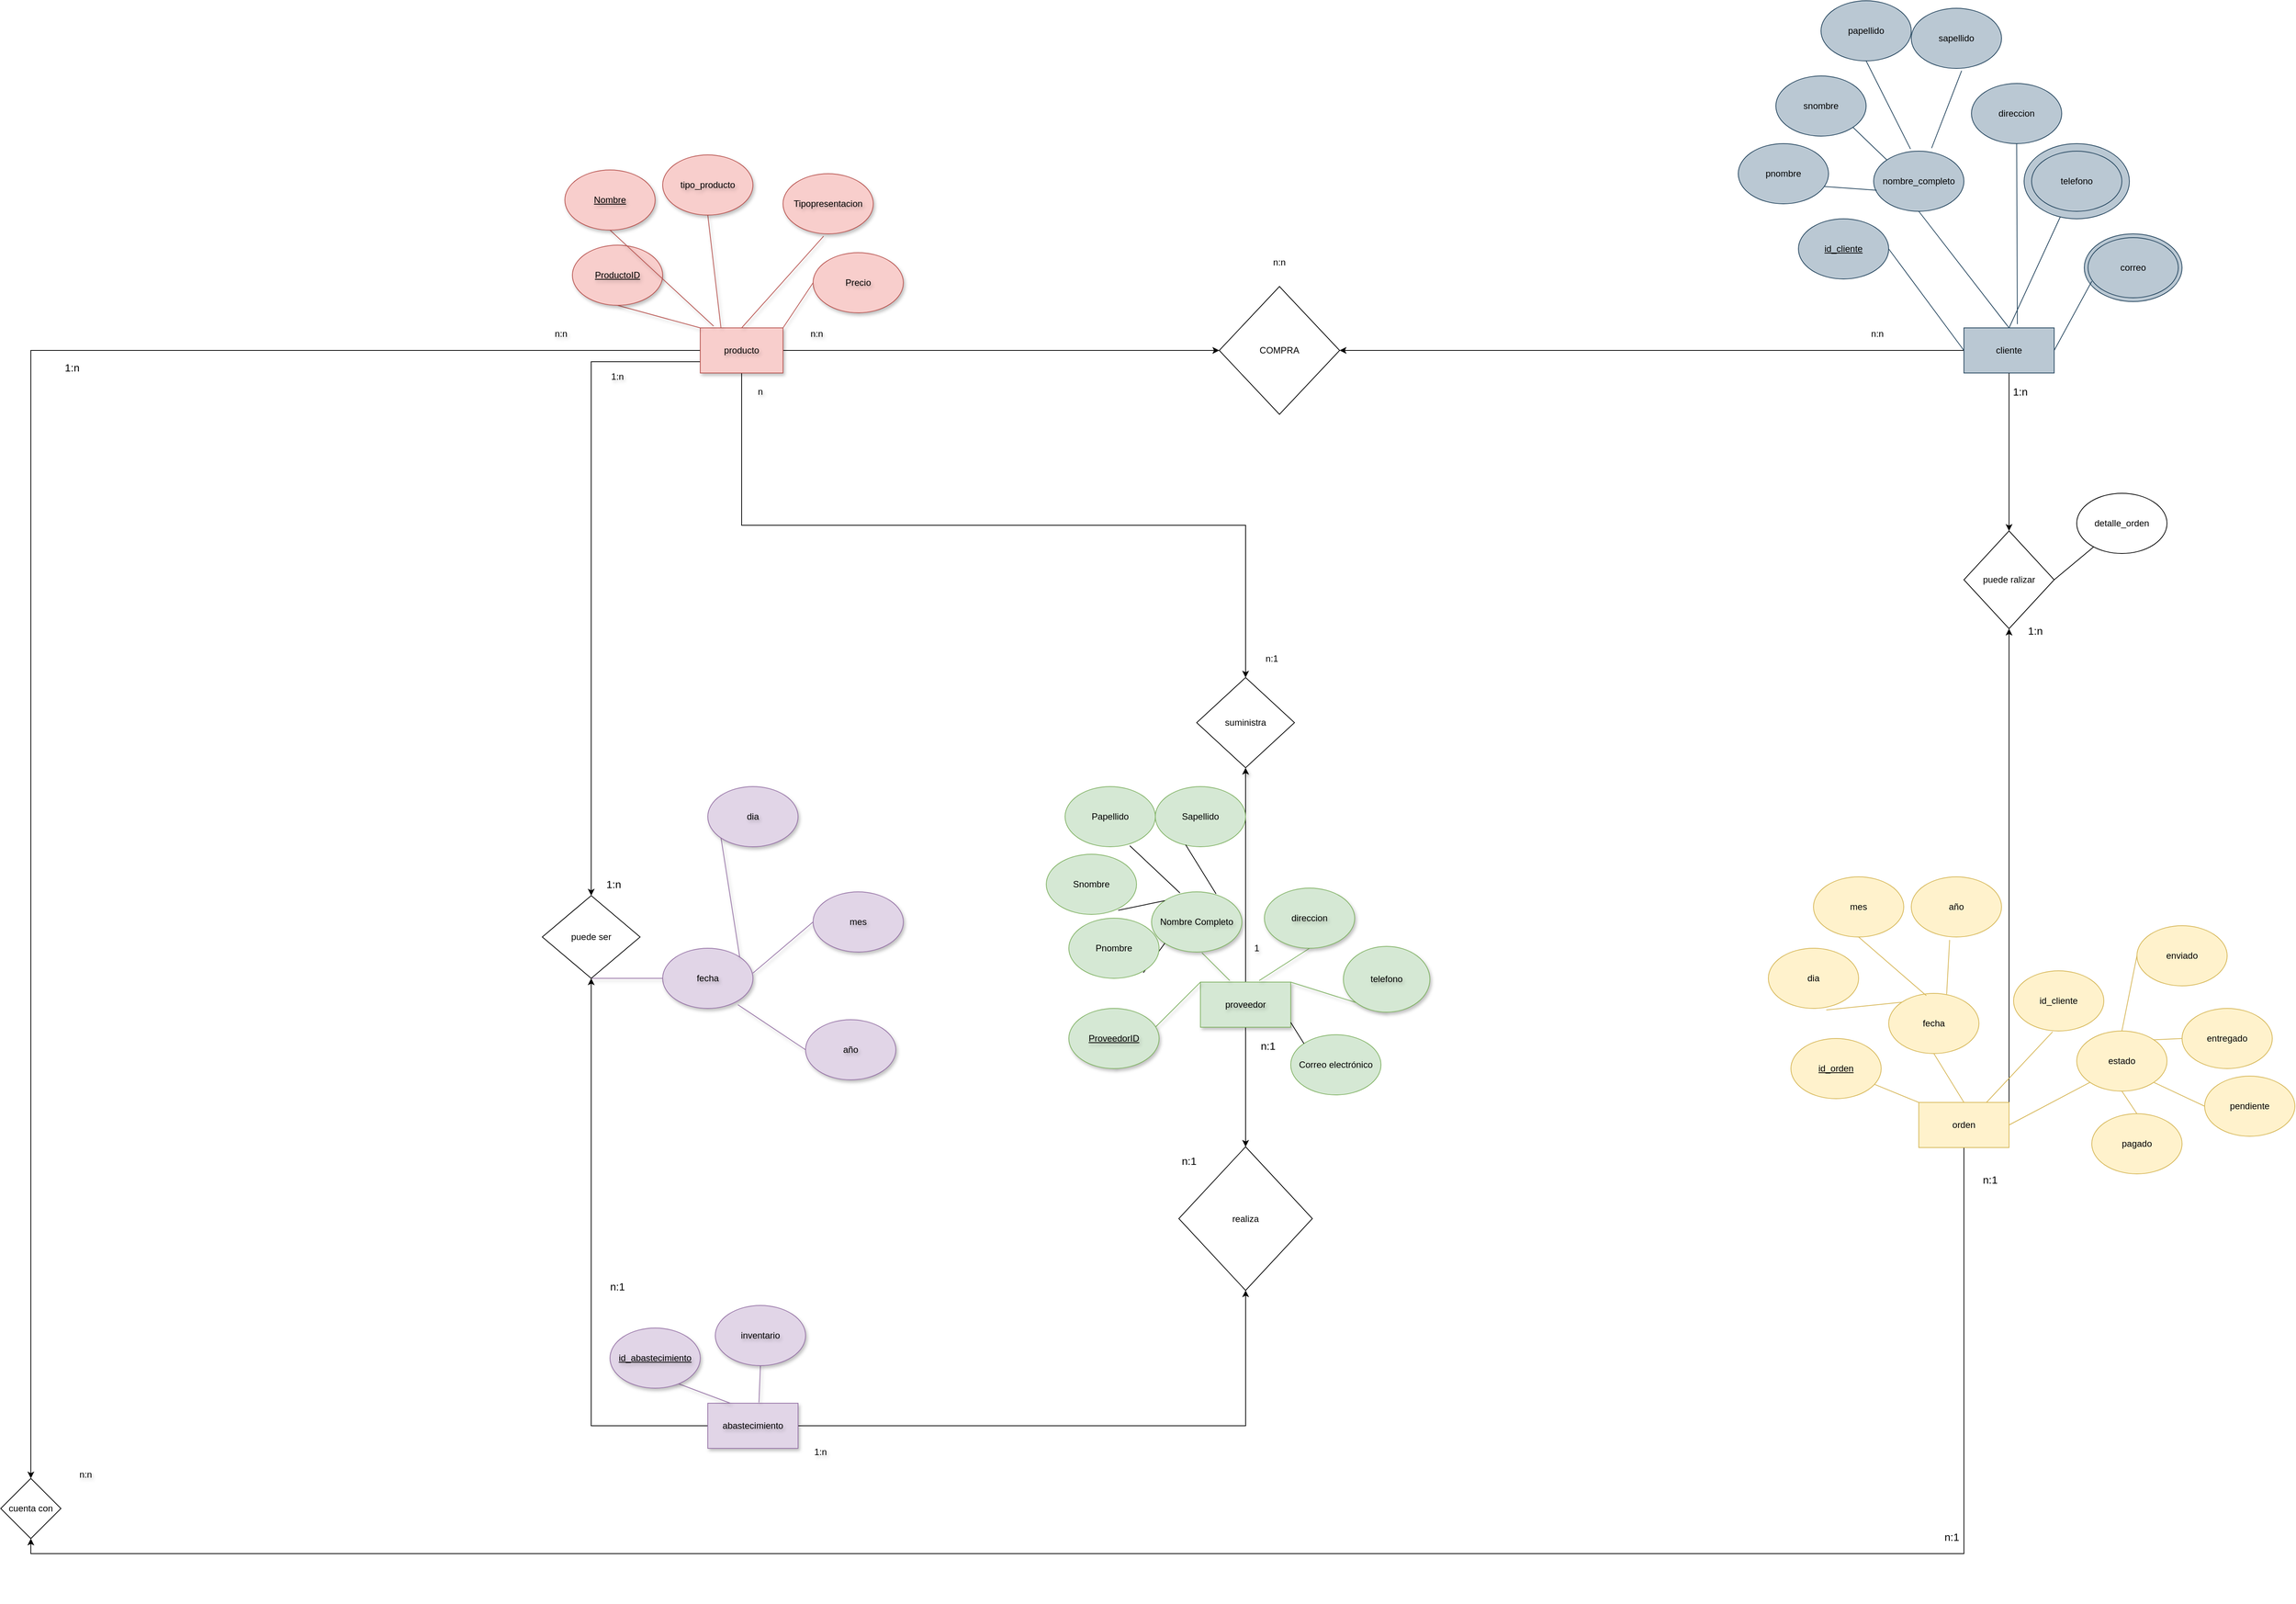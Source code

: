 <mxfile version="24.0.7" type="github">
  <diagram name="Página-1" id="KQwpbQ9i_a1BtApClrWy">
    <mxGraphModel dx="3437" dy="1726" grid="1" gridSize="10" guides="1" tooltips="1" connect="1" arrows="1" fold="1" page="1" pageScale="1" pageWidth="827" pageHeight="1169" math="0" shadow="0">
      <root>
        <mxCell id="0" />
        <mxCell id="1" parent="0" />
        <mxCell id="RHrHVaiQjJZBg-y2Oaoj-41" value="" style="ellipse;whiteSpace=wrap;html=1;fillColor=#bac8d3;strokeColor=#23445d;" parent="1" vertex="1">
          <mxGeometry x="590" y="-205" width="130" height="90" as="geometry" />
        </mxCell>
        <mxCell id="RHrHVaiQjJZBg-y2Oaoj-15" value="" style="ellipse;whiteSpace=wrap;html=1;fillColor=#bac8d3;strokeColor=#23445d;" parent="1" vertex="1">
          <mxGeometry x="510" y="-325" width="140" height="100" as="geometry" />
        </mxCell>
        <mxCell id="RHrHVaiQjJZBg-y2Oaoj-98" style="edgeStyle=orthogonalEdgeStyle;rounded=0;orthogonalLoop=1;jettySize=auto;html=1;" parent="1" source="RHrHVaiQjJZBg-y2Oaoj-1" target="RHrHVaiQjJZBg-y2Oaoj-99" edge="1">
          <mxGeometry relative="1" as="geometry">
            <mxPoint x="530" y="300" as="targetPoint" />
          </mxGeometry>
        </mxCell>
        <mxCell id="RHrHVaiQjJZBg-y2Oaoj-122" style="edgeStyle=orthogonalEdgeStyle;rounded=0;orthogonalLoop=1;jettySize=auto;html=1;exitX=0;exitY=0.5;exitDx=0;exitDy=0;entryX=1;entryY=0.5;entryDx=0;entryDy=0;" parent="1" source="RHrHVaiQjJZBg-y2Oaoj-1" target="RHrHVaiQjJZBg-y2Oaoj-97" edge="1">
          <mxGeometry relative="1" as="geometry" />
        </mxCell>
        <mxCell id="RHrHVaiQjJZBg-y2Oaoj-1" value="cliente" style="rounded=0;whiteSpace=wrap;html=1;fillColor=#bac8d3;strokeColor=#23445d;" parent="1" vertex="1">
          <mxGeometry x="430" y="-80" width="120" height="60" as="geometry" />
        </mxCell>
        <mxCell id="RHrHVaiQjJZBg-y2Oaoj-90" style="edgeStyle=orthogonalEdgeStyle;rounded=0;orthogonalLoop=1;jettySize=auto;html=1;entryX=0.5;entryY=0;entryDx=0;entryDy=0;exitX=0.5;exitY=1;exitDx=0;exitDy=0;" parent="1" source="RHrHVaiQjJZBg-y2Oaoj-2" target="RHrHVaiQjJZBg-y2Oaoj-92" edge="1">
          <mxGeometry relative="1" as="geometry">
            <mxPoint x="-890" y="530" as="targetPoint" />
            <mxPoint x="-1140" y="160" as="sourcePoint" />
          </mxGeometry>
        </mxCell>
        <mxCell id="RHrHVaiQjJZBg-y2Oaoj-108" style="edgeStyle=orthogonalEdgeStyle;rounded=0;orthogonalLoop=1;jettySize=auto;html=1;exitX=0;exitY=0.75;exitDx=0;exitDy=0;" parent="1" source="RHrHVaiQjJZBg-y2Oaoj-2" target="RHrHVaiQjJZBg-y2Oaoj-109" edge="1">
          <mxGeometry relative="1" as="geometry">
            <mxPoint x="-1412" y="420" as="targetPoint" />
          </mxGeometry>
        </mxCell>
        <mxCell id="RHrHVaiQjJZBg-y2Oaoj-111" style="edgeStyle=orthogonalEdgeStyle;rounded=0;orthogonalLoop=1;jettySize=auto;html=1;entryX=0;entryY=0.5;entryDx=0;entryDy=0;" parent="1" source="RHrHVaiQjJZBg-y2Oaoj-2" target="RHrHVaiQjJZBg-y2Oaoj-97" edge="1">
          <mxGeometry relative="1" as="geometry" />
        </mxCell>
        <mxCell id="h3VSHQey5GweMX60ceLr-4" style="edgeStyle=orthogonalEdgeStyle;rounded=0;orthogonalLoop=1;jettySize=auto;html=1;entryX=0.5;entryY=0;entryDx=0;entryDy=0;" parent="1" source="RHrHVaiQjJZBg-y2Oaoj-2" target="h3VSHQey5GweMX60ceLr-3" edge="1">
          <mxGeometry relative="1" as="geometry" />
        </mxCell>
        <mxCell id="RHrHVaiQjJZBg-y2Oaoj-2" value="producto" style="rounded=0;whiteSpace=wrap;html=1;fillColor=#f8cecc;strokeColor=#b85450;shadow=1;textShadow=1;" parent="1" vertex="1">
          <mxGeometry x="-1250" y="-80" width="110" height="60" as="geometry" />
        </mxCell>
        <mxCell id="RHrHVaiQjJZBg-y2Oaoj-91" style="edgeStyle=orthogonalEdgeStyle;rounded=0;orthogonalLoop=1;jettySize=auto;html=1;exitX=0.5;exitY=0;exitDx=0;exitDy=0;entryX=0.5;entryY=1;entryDx=0;entryDy=0;shadow=1;textShadow=1;" parent="1" source="RHrHVaiQjJZBg-y2Oaoj-3" target="RHrHVaiQjJZBg-y2Oaoj-92" edge="1">
          <mxGeometry relative="1" as="geometry">
            <mxPoint x="-525" y="540" as="targetPoint" />
          </mxGeometry>
        </mxCell>
        <mxCell id="RHrHVaiQjJZBg-y2Oaoj-127" style="edgeStyle=orthogonalEdgeStyle;rounded=0;orthogonalLoop=1;jettySize=auto;html=1;entryX=0.5;entryY=0;entryDx=0;entryDy=0;" parent="1" source="RHrHVaiQjJZBg-y2Oaoj-3" target="RHrHVaiQjJZBg-y2Oaoj-126" edge="1">
          <mxGeometry relative="1" as="geometry" />
        </mxCell>
        <mxCell id="RHrHVaiQjJZBg-y2Oaoj-3" value="proveedor" style="rounded=0;whiteSpace=wrap;html=1;fillColor=#d5e8d4;strokeColor=#82b366;shadow=1;textShadow=1;" parent="1" vertex="1">
          <mxGeometry x="-585" y="790" width="120" height="60" as="geometry" />
        </mxCell>
        <mxCell id="RHrHVaiQjJZBg-y2Oaoj-100" style="edgeStyle=orthogonalEdgeStyle;rounded=0;orthogonalLoop=1;jettySize=auto;html=1;exitX=1;exitY=0;exitDx=0;exitDy=0;entryX=0.5;entryY=1;entryDx=0;entryDy=0;" parent="1" source="RHrHVaiQjJZBg-y2Oaoj-5" target="RHrHVaiQjJZBg-y2Oaoj-99" edge="1">
          <mxGeometry relative="1" as="geometry">
            <mxPoint x="544" y="455" as="targetPoint" />
          </mxGeometry>
        </mxCell>
        <mxCell id="h3VSHQey5GweMX60ceLr-2" style="edgeStyle=orthogonalEdgeStyle;rounded=0;orthogonalLoop=1;jettySize=auto;html=1;exitX=0.5;exitY=1;exitDx=0;exitDy=0;entryX=0.5;entryY=1;entryDx=0;entryDy=0;" parent="1" source="RHrHVaiQjJZBg-y2Oaoj-5" target="h3VSHQey5GweMX60ceLr-3" edge="1">
          <mxGeometry relative="1" as="geometry">
            <mxPoint x="-1900" y="2215" as="targetPoint" />
            <mxPoint x="660" y="1210" as="sourcePoint" />
          </mxGeometry>
        </mxCell>
        <mxCell id="RHrHVaiQjJZBg-y2Oaoj-5" value="orden" style="rounded=0;whiteSpace=wrap;html=1;fillColor=#fff2cc;strokeColor=#d6b656;" parent="1" vertex="1">
          <mxGeometry x="370" y="950" width="120" height="60" as="geometry" />
        </mxCell>
        <mxCell id="RHrHVaiQjJZBg-y2Oaoj-8" value="" style="endArrow=none;html=1;rounded=0;exitX=0;exitY=0.5;exitDx=0;exitDy=0;entryX=1;entryY=0.5;entryDx=0;entryDy=0;fillColor=#bac8d3;strokeColor=#23445d;" parent="1" source="RHrHVaiQjJZBg-y2Oaoj-1" target="RHrHVaiQjJZBg-y2Oaoj-11" edge="1">
          <mxGeometry width="50" height="50" relative="1" as="geometry">
            <mxPoint x="460" y="-155" as="sourcePoint" />
            <mxPoint x="450" y="-265" as="targetPoint" />
          </mxGeometry>
        </mxCell>
        <mxCell id="RHrHVaiQjJZBg-y2Oaoj-9" value="" style="endArrow=none;html=1;rounded=0;exitX=0.5;exitY=0;exitDx=0;exitDy=0;entryX=0.5;entryY=1;entryDx=0;entryDy=0;fillColor=#bac8d3;strokeColor=#23445d;" parent="1" source="RHrHVaiQjJZBg-y2Oaoj-1" target="RHrHVaiQjJZBg-y2Oaoj-12" edge="1">
          <mxGeometry width="50" height="50" relative="1" as="geometry">
            <mxPoint x="500" y="-175" as="sourcePoint" />
            <mxPoint x="480" y="-245" as="targetPoint" />
          </mxGeometry>
        </mxCell>
        <mxCell id="RHrHVaiQjJZBg-y2Oaoj-10" value="" style="endArrow=none;html=1;rounded=0;fillColor=#bac8d3;strokeColor=#23445d;exitX=0.5;exitY=0;exitDx=0;exitDy=0;" parent="1" source="RHrHVaiQjJZBg-y2Oaoj-1" target="RHrHVaiQjJZBg-y2Oaoj-15" edge="1">
          <mxGeometry width="50" height="50" relative="1" as="geometry">
            <mxPoint x="520" y="-165" as="sourcePoint" />
            <mxPoint x="530" y="-245" as="targetPoint" />
          </mxGeometry>
        </mxCell>
        <mxCell id="RHrHVaiQjJZBg-y2Oaoj-11" value="&lt;u&gt;id_cliente&lt;/u&gt;" style="ellipse;whiteSpace=wrap;html=1;fillColor=#bac8d3;strokeColor=#23445d;" parent="1" vertex="1">
          <mxGeometry x="210" y="-225" width="120" height="80" as="geometry" />
        </mxCell>
        <mxCell id="RHrHVaiQjJZBg-y2Oaoj-12" value="nombre_completo" style="ellipse;whiteSpace=wrap;html=1;fillColor=#bac8d3;strokeColor=#23445d;" parent="1" vertex="1">
          <mxGeometry x="310" y="-315" width="120" height="80" as="geometry" />
        </mxCell>
        <mxCell id="RHrHVaiQjJZBg-y2Oaoj-13" value="direccion" style="ellipse;whiteSpace=wrap;html=1;fillColor=#bac8d3;strokeColor=#23445d;" parent="1" vertex="1">
          <mxGeometry x="440" y="-405" width="120" height="80" as="geometry" />
        </mxCell>
        <mxCell id="RHrHVaiQjJZBg-y2Oaoj-14" value="telefono" style="ellipse;whiteSpace=wrap;html=1;fillColor=#bac8d3;strokeColor=#23445d;" parent="1" vertex="1">
          <mxGeometry x="520" y="-315" width="120" height="80" as="geometry" />
        </mxCell>
        <mxCell id="RHrHVaiQjJZBg-y2Oaoj-16" value="" style="endArrow=none;html=1;rounded=0;exitX=0.592;exitY=-0.083;exitDx=0;exitDy=0;exitPerimeter=0;fillColor=#bac8d3;strokeColor=#23445d;" parent="1" source="RHrHVaiQjJZBg-y2Oaoj-1" target="RHrHVaiQjJZBg-y2Oaoj-13" edge="1">
          <mxGeometry width="50" height="50" relative="1" as="geometry">
            <mxPoint x="480" y="-135" as="sourcePoint" />
            <mxPoint x="480" y="-235" as="targetPoint" />
          </mxGeometry>
        </mxCell>
        <mxCell id="RHrHVaiQjJZBg-y2Oaoj-17" value="" style="endArrow=none;html=1;rounded=0;entryX=0.95;entryY=0.713;entryDx=0;entryDy=0;entryPerimeter=0;exitX=0.033;exitY=0.65;exitDx=0;exitDy=0;exitPerimeter=0;fillColor=#bac8d3;strokeColor=#23445d;" parent="1" source="RHrHVaiQjJZBg-y2Oaoj-12" target="RHrHVaiQjJZBg-y2Oaoj-19" edge="1">
          <mxGeometry width="50" height="50" relative="1" as="geometry">
            <mxPoint x="300" y="-265" as="sourcePoint" />
            <mxPoint x="240" y="-285" as="targetPoint" />
          </mxGeometry>
        </mxCell>
        <mxCell id="RHrHVaiQjJZBg-y2Oaoj-18" value="" style="endArrow=none;html=1;rounded=0;exitX=0;exitY=0;exitDx=0;exitDy=0;entryX=1;entryY=1;entryDx=0;entryDy=0;fillColor=#bac8d3;strokeColor=#23445d;" parent="1" source="RHrHVaiQjJZBg-y2Oaoj-12" target="RHrHVaiQjJZBg-y2Oaoj-20" edge="1">
          <mxGeometry width="50" height="50" relative="1" as="geometry">
            <mxPoint x="220" y="-295" as="sourcePoint" />
            <mxPoint x="380" y="-395" as="targetPoint" />
          </mxGeometry>
        </mxCell>
        <mxCell id="RHrHVaiQjJZBg-y2Oaoj-19" value="pnombre" style="ellipse;whiteSpace=wrap;html=1;fillColor=#bac8d3;strokeColor=#23445d;" parent="1" vertex="1">
          <mxGeometry x="130" y="-325" width="120" height="80" as="geometry" />
        </mxCell>
        <mxCell id="RHrHVaiQjJZBg-y2Oaoj-20" value="snombre" style="ellipse;whiteSpace=wrap;html=1;fillColor=#bac8d3;strokeColor=#23445d;" parent="1" vertex="1">
          <mxGeometry x="180" y="-415" width="120" height="80" as="geometry" />
        </mxCell>
        <mxCell id="RHrHVaiQjJZBg-y2Oaoj-21" value="papellido" style="ellipse;whiteSpace=wrap;html=1;fillColor=#bac8d3;strokeColor=#23445d;" parent="1" vertex="1">
          <mxGeometry x="240" y="-515" width="120" height="80" as="geometry" />
        </mxCell>
        <mxCell id="RHrHVaiQjJZBg-y2Oaoj-22" value="sapellido" style="ellipse;whiteSpace=wrap;html=1;fillColor=#bac8d3;strokeColor=#23445d;" parent="1" vertex="1">
          <mxGeometry x="360" y="-505" width="120" height="80" as="geometry" />
        </mxCell>
        <mxCell id="RHrHVaiQjJZBg-y2Oaoj-23" value="" style="endArrow=none;html=1;rounded=0;exitX=0.408;exitY=-0.037;exitDx=0;exitDy=0;exitPerimeter=0;entryX=0.5;entryY=1;entryDx=0;entryDy=0;fillColor=#bac8d3;strokeColor=#23445d;" parent="1" source="RHrHVaiQjJZBg-y2Oaoj-12" target="RHrHVaiQjJZBg-y2Oaoj-21" edge="1">
          <mxGeometry width="50" height="50" relative="1" as="geometry">
            <mxPoint x="240" y="-365" as="sourcePoint" />
            <mxPoint x="240" y="-465" as="targetPoint" />
          </mxGeometry>
        </mxCell>
        <mxCell id="RHrHVaiQjJZBg-y2Oaoj-24" value="" style="endArrow=none;html=1;rounded=0;exitX=0.642;exitY=-0.05;exitDx=0;exitDy=0;exitPerimeter=0;entryX=0.558;entryY=1.038;entryDx=0;entryDy=0;entryPerimeter=0;fillColor=#bac8d3;strokeColor=#23445d;" parent="1" source="RHrHVaiQjJZBg-y2Oaoj-12" target="RHrHVaiQjJZBg-y2Oaoj-22" edge="1">
          <mxGeometry width="50" height="50" relative="1" as="geometry">
            <mxPoint x="369.5" y="-355" as="sourcePoint" />
            <mxPoint x="369.5" y="-455" as="targetPoint" />
          </mxGeometry>
        </mxCell>
        <mxCell id="RHrHVaiQjJZBg-y2Oaoj-25" value="" style="endArrow=none;html=1;rounded=0;exitX=0;exitY=0;exitDx=0;exitDy=0;entryX=0.5;entryY=1;entryDx=0;entryDy=0;fillColor=#f8cecc;strokeColor=#b85450;shadow=1;textShadow=1;" parent="1" source="RHrHVaiQjJZBg-y2Oaoj-2" target="RHrHVaiQjJZBg-y2Oaoj-29" edge="1">
          <mxGeometry width="50" height="50" relative="1" as="geometry">
            <mxPoint x="-1240" y="-80" as="sourcePoint" />
            <mxPoint x="-1240" y="-180" as="targetPoint" />
          </mxGeometry>
        </mxCell>
        <mxCell id="RHrHVaiQjJZBg-y2Oaoj-26" value="" style="endArrow=none;html=1;rounded=0;exitX=0.25;exitY=0;exitDx=0;exitDy=0;entryX=0.5;entryY=1;entryDx=0;entryDy=0;fillColor=#f8cecc;strokeColor=#b85450;shadow=1;textShadow=1;" parent="1" source="RHrHVaiQjJZBg-y2Oaoj-2" target="RHrHVaiQjJZBg-y2Oaoj-31" edge="1">
          <mxGeometry width="50" height="50" relative="1" as="geometry">
            <mxPoint x="-1190" y="-80" as="sourcePoint" />
            <mxPoint x="-1190" y="-180" as="targetPoint" />
          </mxGeometry>
        </mxCell>
        <mxCell id="RHrHVaiQjJZBg-y2Oaoj-28" value="" style="endArrow=none;html=1;rounded=0;exitX=0.5;exitY=0;exitDx=0;exitDy=0;entryX=0.45;entryY=1.038;entryDx=0;entryDy=0;entryPerimeter=0;fillColor=#f8cecc;strokeColor=#b85450;shadow=1;textShadow=1;" parent="1" source="RHrHVaiQjJZBg-y2Oaoj-2" target="RHrHVaiQjJZBg-y2Oaoj-33" edge="1">
          <mxGeometry width="50" height="50" relative="1" as="geometry">
            <mxPoint x="-1020" y="40" as="sourcePoint" />
            <mxPoint x="-1110" y="-160" as="targetPoint" />
          </mxGeometry>
        </mxCell>
        <mxCell id="RHrHVaiQjJZBg-y2Oaoj-29" value="&lt;u&gt;ProductoID&lt;/u&gt;" style="ellipse;whiteSpace=wrap;html=1;fillColor=#f8cecc;strokeColor=#b85450;shadow=1;textShadow=1;" parent="1" vertex="1">
          <mxGeometry x="-1420" y="-190" width="120" height="80" as="geometry" />
        </mxCell>
        <mxCell id="RHrHVaiQjJZBg-y2Oaoj-31" value="tipo_producto" style="ellipse;whiteSpace=wrap;html=1;fillColor=#f8cecc;strokeColor=#b85450;shadow=1;textShadow=1;" parent="1" vertex="1">
          <mxGeometry x="-1300" y="-310" width="120" height="80" as="geometry" />
        </mxCell>
        <mxCell id="RHrHVaiQjJZBg-y2Oaoj-33" value="Tipopresentacion" style="ellipse;whiteSpace=wrap;html=1;fillColor=#f8cecc;strokeColor=#b85450;shadow=1;textShadow=1;" parent="1" vertex="1">
          <mxGeometry x="-1140" y="-285" width="120" height="80" as="geometry" />
        </mxCell>
        <mxCell id="RHrHVaiQjJZBg-y2Oaoj-34" value="Precio" style="ellipse;whiteSpace=wrap;html=1;fillColor=#f8cecc;strokeColor=#b85450;shadow=1;textShadow=1;" parent="1" vertex="1">
          <mxGeometry x="-1100" y="-180" width="120" height="80" as="geometry" />
        </mxCell>
        <mxCell id="RHrHVaiQjJZBg-y2Oaoj-36" value="" style="endArrow=none;html=1;rounded=0;exitX=1;exitY=0;exitDx=0;exitDy=0;entryX=0;entryY=0.5;entryDx=0;entryDy=0;fillColor=#f8cecc;strokeColor=#b85450;shadow=1;textShadow=1;" parent="1" source="RHrHVaiQjJZBg-y2Oaoj-2" target="RHrHVaiQjJZBg-y2Oaoj-34" edge="1">
          <mxGeometry width="50" height="50" relative="1" as="geometry">
            <mxPoint x="-1090" y="-10" as="sourcePoint" />
            <mxPoint x="-1030" y="-80" as="targetPoint" />
          </mxGeometry>
        </mxCell>
        <mxCell id="RHrHVaiQjJZBg-y2Oaoj-39" value="correo" style="ellipse;whiteSpace=wrap;html=1;fillColor=#bac8d3;strokeColor=#23445d;" parent="1" vertex="1">
          <mxGeometry x="595" y="-200" width="120" height="80" as="geometry" />
        </mxCell>
        <mxCell id="RHrHVaiQjJZBg-y2Oaoj-40" value="" style="endArrow=none;html=1;rounded=0;exitX=1;exitY=0.5;exitDx=0;exitDy=0;entryX=0.042;entryY=0.725;entryDx=0;entryDy=0;entryPerimeter=0;fillColor=#bac8d3;strokeColor=#23445d;" parent="1" source="RHrHVaiQjJZBg-y2Oaoj-1" target="RHrHVaiQjJZBg-y2Oaoj-39" edge="1">
          <mxGeometry width="50" height="50" relative="1" as="geometry">
            <mxPoint x="639" y="-65" as="sourcePoint" />
            <mxPoint x="639" y="-165" as="targetPoint" />
          </mxGeometry>
        </mxCell>
        <mxCell id="RHrHVaiQjJZBg-y2Oaoj-42" value="" style="endArrow=none;html=1;rounded=0;exitX=0;exitY=0;exitDx=0;exitDy=0;entryX=0.5;entryY=1;entryDx=0;entryDy=0;fillColor=#d5e8d4;strokeColor=#82b366;shadow=1;textShadow=1;" parent="1" source="RHrHVaiQjJZBg-y2Oaoj-3" target="RHrHVaiQjJZBg-y2Oaoj-47" edge="1">
          <mxGeometry width="50" height="50" relative="1" as="geometry">
            <mxPoint x="-600" y="650" as="sourcePoint" />
            <mxPoint x="-610" y="680" as="targetPoint" />
          </mxGeometry>
        </mxCell>
        <mxCell id="RHrHVaiQjJZBg-y2Oaoj-43" value="" style="endArrow=none;html=1;rounded=0;exitX=0.325;exitY=-0.033;exitDx=0;exitDy=0;exitPerimeter=0;entryX=0.558;entryY=1.013;entryDx=0;entryDy=0;entryPerimeter=0;fillColor=#d5e8d4;strokeColor=#82b366;shadow=1;textShadow=1;" parent="1" source="RHrHVaiQjJZBg-y2Oaoj-3" target="RHrHVaiQjJZBg-y2Oaoj-48" edge="1">
          <mxGeometry width="50" height="50" relative="1" as="geometry">
            <mxPoint x="-510" y="730" as="sourcePoint" />
            <mxPoint x="-550" y="630" as="targetPoint" />
          </mxGeometry>
        </mxCell>
        <mxCell id="RHrHVaiQjJZBg-y2Oaoj-44" value="" style="endArrow=none;html=1;rounded=0;exitX=0.65;exitY=-0.033;exitDx=0;exitDy=0;exitPerimeter=0;entryX=0.5;entryY=1;entryDx=0;entryDy=0;fillColor=#d5e8d4;strokeColor=#82b366;shadow=1;textShadow=1;" parent="1" source="RHrHVaiQjJZBg-y2Oaoj-3" target="RHrHVaiQjJZBg-y2Oaoj-50" edge="1">
          <mxGeometry width="50" height="50" relative="1" as="geometry">
            <mxPoint x="-370" y="760" as="sourcePoint" />
            <mxPoint x="-490" y="640" as="targetPoint" />
          </mxGeometry>
        </mxCell>
        <mxCell id="RHrHVaiQjJZBg-y2Oaoj-45" value="" style="endArrow=none;html=1;rounded=0;exitX=1;exitY=0;exitDx=0;exitDy=0;entryX=0.5;entryY=1;entryDx=0;entryDy=0;fillColor=#d5e8d4;strokeColor=#82b366;shadow=1;textShadow=1;" parent="1" source="RHrHVaiQjJZBg-y2Oaoj-3" target="RHrHVaiQjJZBg-y2Oaoj-51" edge="1">
          <mxGeometry width="50" height="50" relative="1" as="geometry">
            <mxPoint x="-310.5" y="770" as="sourcePoint" />
            <mxPoint x="-430" y="650" as="targetPoint" />
          </mxGeometry>
        </mxCell>
        <mxCell id="RHrHVaiQjJZBg-y2Oaoj-47" value="&lt;u&gt;ProveedorID&lt;/u&gt;" style="ellipse;whiteSpace=wrap;html=1;fillColor=#d5e8d4;strokeColor=#82b366;shadow=1;textShadow=1;" parent="1" vertex="1">
          <mxGeometry x="-760" y="825" width="120" height="80" as="geometry" />
        </mxCell>
        <mxCell id="RHrHVaiQjJZBg-y2Oaoj-48" value="Nombre Completo" style="ellipse;whiteSpace=wrap;html=1;fillColor=#d5e8d4;strokeColor=#82b366;shadow=1;textShadow=1;" parent="1" vertex="1">
          <mxGeometry x="-650" y="670" width="120" height="80" as="geometry" />
        </mxCell>
        <mxCell id="RHrHVaiQjJZBg-y2Oaoj-50" value="direccion" style="ellipse;whiteSpace=wrap;html=1;fillColor=#d5e8d4;strokeColor=#82b366;shadow=1;textShadow=1;" parent="1" vertex="1">
          <mxGeometry x="-500" y="665" width="120" height="80" as="geometry" />
        </mxCell>
        <mxCell id="RHrHVaiQjJZBg-y2Oaoj-51" value="telefono" style="ellipse;whiteSpace=wrap;html=1;fillColor=#d5e8d4;strokeColor=#82b366;shadow=1;textShadow=1;" parent="1" vertex="1">
          <mxGeometry x="-395" y="742.5" width="115" height="87.5" as="geometry" />
        </mxCell>
        <mxCell id="RHrHVaiQjJZBg-y2Oaoj-53" value="" style="endArrow=none;html=1;rounded=0;exitX=0;exitY=0;exitDx=0;exitDy=0;fillColor=#fff2cc;strokeColor=#d6b656;" parent="1" source="RHrHVaiQjJZBg-y2Oaoj-5" target="RHrHVaiQjJZBg-y2Oaoj-58" edge="1">
          <mxGeometry width="50" height="50" relative="1" as="geometry">
            <mxPoint x="370" y="900" as="sourcePoint" />
            <mxPoint x="310" y="835" as="targetPoint" />
          </mxGeometry>
        </mxCell>
        <mxCell id="RHrHVaiQjJZBg-y2Oaoj-54" value="" style="endArrow=none;html=1;rounded=0;exitX=0.5;exitY=0;exitDx=0;exitDy=0;entryX=0.5;entryY=1;entryDx=0;entryDy=0;fillColor=#fff2cc;strokeColor=#d6b656;" parent="1" source="RHrHVaiQjJZBg-y2Oaoj-5" target="RHrHVaiQjJZBg-y2Oaoj-59" edge="1">
          <mxGeometry width="50" height="50" relative="1" as="geometry">
            <mxPoint x="470" y="765" as="sourcePoint" />
            <mxPoint x="420" y="825" as="targetPoint" />
          </mxGeometry>
        </mxCell>
        <mxCell id="RHrHVaiQjJZBg-y2Oaoj-55" value="" style="endArrow=none;html=1;rounded=0;exitX=0.75;exitY=0;exitDx=0;exitDy=0;entryX=0.433;entryY=1.013;entryDx=0;entryDy=0;entryPerimeter=0;fillColor=#fff2cc;strokeColor=#d6b656;" parent="1" source="RHrHVaiQjJZBg-y2Oaoj-5" target="RHrHVaiQjJZBg-y2Oaoj-60" edge="1">
          <mxGeometry width="50" height="50" relative="1" as="geometry">
            <mxPoint x="480" y="775" as="sourcePoint" />
            <mxPoint x="480" y="855" as="targetPoint" />
          </mxGeometry>
        </mxCell>
        <mxCell id="RHrHVaiQjJZBg-y2Oaoj-56" value="" style="endArrow=none;html=1;rounded=0;exitX=1;exitY=0.5;exitDx=0;exitDy=0;entryX=0;entryY=1;entryDx=0;entryDy=0;fillColor=#fff2cc;strokeColor=#d6b656;" parent="1" source="RHrHVaiQjJZBg-y2Oaoj-5" target="RHrHVaiQjJZBg-y2Oaoj-61" edge="1">
          <mxGeometry width="50" height="50" relative="1" as="geometry">
            <mxPoint x="520" y="950" as="sourcePoint" />
            <mxPoint x="550" y="925" as="targetPoint" />
          </mxGeometry>
        </mxCell>
        <mxCell id="RHrHVaiQjJZBg-y2Oaoj-57" value="" style="endArrow=none;html=1;rounded=0;entryX=0.5;entryY=0;entryDx=0;entryDy=0;exitX=0;exitY=0.5;exitDx=0;exitDy=0;fillColor=#fff2cc;strokeColor=#d6b656;" parent="1" source="RHrHVaiQjJZBg-y2Oaoj-62" target="RHrHVaiQjJZBg-y2Oaoj-61" edge="1">
          <mxGeometry width="50" height="50" relative="1" as="geometry">
            <mxPoint x="540" y="1045" as="sourcePoint" />
            <mxPoint x="490" y="975" as="targetPoint" />
          </mxGeometry>
        </mxCell>
        <mxCell id="RHrHVaiQjJZBg-y2Oaoj-58" value="&lt;u&gt;id_orden&lt;/u&gt;" style="ellipse;whiteSpace=wrap;html=1;fillColor=#fff2cc;strokeColor=#d6b656;" parent="1" vertex="1">
          <mxGeometry x="200" y="865" width="120" height="80" as="geometry" />
        </mxCell>
        <mxCell id="RHrHVaiQjJZBg-y2Oaoj-59" value="fecha" style="ellipse;whiteSpace=wrap;html=1;fillColor=#fff2cc;strokeColor=#d6b656;" parent="1" vertex="1">
          <mxGeometry x="330" y="805" width="120" height="80" as="geometry" />
        </mxCell>
        <mxCell id="RHrHVaiQjJZBg-y2Oaoj-60" value="id_cliente" style="ellipse;whiteSpace=wrap;html=1;fillColor=#fff2cc;strokeColor=#d6b656;" parent="1" vertex="1">
          <mxGeometry x="496" y="775" width="120" height="80" as="geometry" />
        </mxCell>
        <mxCell id="RHrHVaiQjJZBg-y2Oaoj-61" value="estado" style="ellipse;whiteSpace=wrap;html=1;fillColor=#fff2cc;strokeColor=#d6b656;" parent="1" vertex="1">
          <mxGeometry x="580" y="855" width="120" height="80" as="geometry" />
        </mxCell>
        <mxCell id="RHrHVaiQjJZBg-y2Oaoj-62" value="enviado" style="ellipse;whiteSpace=wrap;html=1;fillColor=#fff2cc;strokeColor=#d6b656;" parent="1" vertex="1">
          <mxGeometry x="660" y="715" width="120" height="80" as="geometry" />
        </mxCell>
        <mxCell id="RHrHVaiQjJZBg-y2Oaoj-63" value="" style="endArrow=none;html=1;rounded=0;exitX=0;exitY=0;exitDx=0;exitDy=0;entryX=0.642;entryY=1.025;entryDx=0;entryDy=0;entryPerimeter=0;fillColor=#fff2cc;strokeColor=#d6b656;" parent="1" source="RHrHVaiQjJZBg-y2Oaoj-59" target="RHrHVaiQjJZBg-y2Oaoj-67" edge="1">
          <mxGeometry width="50" height="50" relative="1" as="geometry">
            <mxPoint x="290" y="835" as="sourcePoint" />
            <mxPoint x="300" y="805" as="targetPoint" />
          </mxGeometry>
        </mxCell>
        <mxCell id="RHrHVaiQjJZBg-y2Oaoj-65" value="" style="endArrow=none;html=1;rounded=0;exitX=0.417;exitY=0.038;exitDx=0;exitDy=0;exitPerimeter=0;entryX=0.5;entryY=1;entryDx=0;entryDy=0;fillColor=#fff2cc;strokeColor=#d6b656;" parent="1" source="RHrHVaiQjJZBg-y2Oaoj-59" target="RHrHVaiQjJZBg-y2Oaoj-68" edge="1">
          <mxGeometry width="50" height="50" relative="1" as="geometry">
            <mxPoint x="398" y="785" as="sourcePoint" />
            <mxPoint x="360" y="755" as="targetPoint" />
          </mxGeometry>
        </mxCell>
        <mxCell id="RHrHVaiQjJZBg-y2Oaoj-66" value="" style="endArrow=none;html=1;rounded=0;exitX=0.642;exitY=0.013;exitDx=0;exitDy=0;exitPerimeter=0;entryX=0.425;entryY=1.05;entryDx=0;entryDy=0;entryPerimeter=0;fillColor=#fff2cc;strokeColor=#d6b656;" parent="1" source="RHrHVaiQjJZBg-y2Oaoj-59" target="RHrHVaiQjJZBg-y2Oaoj-69" edge="1">
          <mxGeometry width="50" height="50" relative="1" as="geometry">
            <mxPoint x="400" y="805" as="sourcePoint" />
            <mxPoint x="420" y="745" as="targetPoint" />
          </mxGeometry>
        </mxCell>
        <mxCell id="RHrHVaiQjJZBg-y2Oaoj-67" value="dia" style="ellipse;whiteSpace=wrap;html=1;fillColor=#fff2cc;strokeColor=#d6b656;" parent="1" vertex="1">
          <mxGeometry x="170" y="745" width="120" height="80" as="geometry" />
        </mxCell>
        <mxCell id="RHrHVaiQjJZBg-y2Oaoj-68" value="mes" style="ellipse;whiteSpace=wrap;html=1;fillColor=#fff2cc;strokeColor=#d6b656;" parent="1" vertex="1">
          <mxGeometry x="230" y="650" width="120" height="80" as="geometry" />
        </mxCell>
        <mxCell id="RHrHVaiQjJZBg-y2Oaoj-69" value="año" style="ellipse;whiteSpace=wrap;html=1;fillColor=#fff2cc;strokeColor=#d6b656;" parent="1" vertex="1">
          <mxGeometry x="360" y="650" width="120" height="80" as="geometry" />
        </mxCell>
        <mxCell id="RHrHVaiQjJZBg-y2Oaoj-70" value="" style="endArrow=none;html=1;rounded=0;entryX=1;entryY=0;entryDx=0;entryDy=0;exitX=0;exitY=0.5;exitDx=0;exitDy=0;fillColor=#fff2cc;strokeColor=#d6b656;" parent="1" source="RHrHVaiQjJZBg-y2Oaoj-71" target="RHrHVaiQjJZBg-y2Oaoj-61" edge="1">
          <mxGeometry width="50" height="50" relative="1" as="geometry">
            <mxPoint x="678.49" y="1125" as="sourcePoint" />
            <mxPoint x="700" y="862.04" as="targetPoint" />
          </mxGeometry>
        </mxCell>
        <mxCell id="RHrHVaiQjJZBg-y2Oaoj-71" value="entregado" style="ellipse;whiteSpace=wrap;html=1;fillColor=#fff2cc;strokeColor=#d6b656;" parent="1" vertex="1">
          <mxGeometry x="720.0" y="825" width="120" height="80" as="geometry" />
        </mxCell>
        <mxCell id="RHrHVaiQjJZBg-y2Oaoj-72" value="" style="endArrow=none;html=1;rounded=0;entryX=1;entryY=1;entryDx=0;entryDy=0;exitX=0;exitY=0.5;exitDx=0;exitDy=0;fillColor=#fff2cc;strokeColor=#d6b656;" parent="1" source="RHrHVaiQjJZBg-y2Oaoj-73" target="RHrHVaiQjJZBg-y2Oaoj-61" edge="1">
          <mxGeometry width="50" height="50" relative="1" as="geometry">
            <mxPoint x="580" y="1265" as="sourcePoint" />
            <mxPoint x="660" y="1055" as="targetPoint" />
          </mxGeometry>
        </mxCell>
        <mxCell id="RHrHVaiQjJZBg-y2Oaoj-73" value="pendiente" style="ellipse;whiteSpace=wrap;html=1;fillColor=#fff2cc;strokeColor=#d6b656;" parent="1" vertex="1">
          <mxGeometry x="750" y="915" width="120" height="80" as="geometry" />
        </mxCell>
        <mxCell id="RHrHVaiQjJZBg-y2Oaoj-74" value="" style="endArrow=none;html=1;rounded=0;entryX=0.5;entryY=1;entryDx=0;entryDy=0;exitX=0.5;exitY=0;exitDx=0;exitDy=0;fillColor=#fff2cc;strokeColor=#d6b656;" parent="1" source="RHrHVaiQjJZBg-y2Oaoj-75" target="RHrHVaiQjJZBg-y2Oaoj-61" edge="1">
          <mxGeometry width="50" height="50" relative="1" as="geometry">
            <mxPoint x="540.04" y="1355" as="sourcePoint" />
            <mxPoint x="640" y="935" as="targetPoint" />
          </mxGeometry>
        </mxCell>
        <mxCell id="RHrHVaiQjJZBg-y2Oaoj-75" value="pagado" style="ellipse;whiteSpace=wrap;html=1;fillColor=#fff2cc;strokeColor=#d6b656;" parent="1" vertex="1">
          <mxGeometry x="600" y="965" width="120" height="80" as="geometry" />
        </mxCell>
        <mxCell id="RHrHVaiQjJZBg-y2Oaoj-110" style="edgeStyle=orthogonalEdgeStyle;rounded=0;orthogonalLoop=1;jettySize=auto;html=1;entryX=0.5;entryY=1;entryDx=0;entryDy=0;" parent="1" source="RHrHVaiQjJZBg-y2Oaoj-76" target="RHrHVaiQjJZBg-y2Oaoj-109" edge="1">
          <mxGeometry relative="1" as="geometry" />
        </mxCell>
        <mxCell id="RHrHVaiQjJZBg-y2Oaoj-125" style="edgeStyle=orthogonalEdgeStyle;rounded=0;orthogonalLoop=1;jettySize=auto;html=1;" parent="1" source="RHrHVaiQjJZBg-y2Oaoj-76" target="RHrHVaiQjJZBg-y2Oaoj-126" edge="1">
          <mxGeometry relative="1" as="geometry">
            <mxPoint x="-1170" y="960" as="targetPoint" />
          </mxGeometry>
        </mxCell>
        <mxCell id="RHrHVaiQjJZBg-y2Oaoj-76" value="abastecimiento" style="rounded=0;whiteSpace=wrap;html=1;fillColor=#e1d5e7;strokeColor=#9673a6;shadow=1;textShadow=1;" parent="1" vertex="1">
          <mxGeometry x="-1240" y="1350" width="120" height="60" as="geometry" />
        </mxCell>
        <mxCell id="RHrHVaiQjJZBg-y2Oaoj-77" value="" style="endArrow=none;html=1;rounded=0;entryX=0.25;entryY=0;entryDx=0;entryDy=0;exitX=0;exitY=0.5;exitDx=0;exitDy=0;fillColor=#e1d5e7;strokeColor=#9673a6;shadow=1;textShadow=1;" parent="1" source="RHrHVaiQjJZBg-y2Oaoj-78" target="RHrHVaiQjJZBg-y2Oaoj-76" edge="1">
          <mxGeometry width="50" height="50" relative="1" as="geometry">
            <mxPoint x="-1410" y="1520" as="sourcePoint" />
            <mxPoint x="-1330" y="1310" as="targetPoint" />
          </mxGeometry>
        </mxCell>
        <mxCell id="RHrHVaiQjJZBg-y2Oaoj-78" value="&lt;u&gt;id_abastecimiento&lt;/u&gt;" style="ellipse;whiteSpace=wrap;html=1;fillColor=#e1d5e7;strokeColor=#9673a6;shadow=1;textShadow=1;" parent="1" vertex="1">
          <mxGeometry x="-1370" y="1250" width="120" height="80" as="geometry" />
        </mxCell>
        <mxCell id="RHrHVaiQjJZBg-y2Oaoj-79" value="" style="endArrow=none;html=1;rounded=0;entryX=0.567;entryY=-0.017;entryDx=0;entryDy=0;exitX=0.5;exitY=1;exitDx=0;exitDy=0;entryPerimeter=0;fillColor=#e1d5e7;strokeColor=#9673a6;shadow=1;textShadow=1;" parent="1" source="RHrHVaiQjJZBg-y2Oaoj-80" target="RHrHVaiQjJZBg-y2Oaoj-76" edge="1">
          <mxGeometry width="50" height="50" relative="1" as="geometry">
            <mxPoint x="-1200" y="1540" as="sourcePoint" />
            <mxPoint x="-1120" y="1330" as="targetPoint" />
          </mxGeometry>
        </mxCell>
        <mxCell id="RHrHVaiQjJZBg-y2Oaoj-80" value="inventario" style="ellipse;whiteSpace=wrap;html=1;fillColor=#e1d5e7;strokeColor=#9673a6;shadow=1;textShadow=1;" parent="1" vertex="1">
          <mxGeometry x="-1230" y="1220" width="120" height="80" as="geometry" />
        </mxCell>
        <mxCell id="RHrHVaiQjJZBg-y2Oaoj-81" value="fecha" style="ellipse;whiteSpace=wrap;html=1;fillColor=#e1d5e7;strokeColor=#9673a6;shadow=1;textShadow=1;" parent="1" vertex="1">
          <mxGeometry x="-1300" y="745" width="120" height="80" as="geometry" />
        </mxCell>
        <mxCell id="RHrHVaiQjJZBg-y2Oaoj-82" value="" style="endArrow=none;html=1;rounded=0;entryX=0;entryY=1;entryDx=0;entryDy=0;exitX=1;exitY=0;exitDx=0;exitDy=0;fillColor=#e1d5e7;strokeColor=#9673a6;shadow=1;textShadow=1;" parent="1" source="RHrHVaiQjJZBg-y2Oaoj-81" target="RHrHVaiQjJZBg-y2Oaoj-85" edge="1">
          <mxGeometry width="50" height="50" relative="1" as="geometry">
            <mxPoint x="-960" y="815" as="sourcePoint" />
            <mxPoint x="-990" y="795" as="targetPoint" />
          </mxGeometry>
        </mxCell>
        <mxCell id="RHrHVaiQjJZBg-y2Oaoj-83" value="" style="endArrow=none;html=1;rounded=0;entryX=0;entryY=0.5;entryDx=0;entryDy=0;exitX=1;exitY=0.413;exitDx=0;exitDy=0;exitPerimeter=0;fillColor=#e1d5e7;strokeColor=#9673a6;shadow=1;textShadow=1;" parent="1" source="RHrHVaiQjJZBg-y2Oaoj-81" target="RHrHVaiQjJZBg-y2Oaoj-86" edge="1">
          <mxGeometry width="50" height="50" relative="1" as="geometry">
            <mxPoint x="-990" y="815" as="sourcePoint" />
            <mxPoint x="-930" y="745" as="targetPoint" />
          </mxGeometry>
        </mxCell>
        <mxCell id="RHrHVaiQjJZBg-y2Oaoj-84" value="" style="endArrow=none;html=1;rounded=0;entryX=0;entryY=0.5;entryDx=0;entryDy=0;exitX=0.833;exitY=0.938;exitDx=0;exitDy=0;exitPerimeter=0;fillColor=#e1d5e7;strokeColor=#9673a6;shadow=1;textShadow=1;" parent="1" source="RHrHVaiQjJZBg-y2Oaoj-81" target="RHrHVaiQjJZBg-y2Oaoj-87" edge="1">
          <mxGeometry width="50" height="50" relative="1" as="geometry">
            <mxPoint x="-1020" y="885" as="sourcePoint" />
            <mxPoint x="-870" y="735" as="targetPoint" />
            <Array as="points" />
          </mxGeometry>
        </mxCell>
        <mxCell id="RHrHVaiQjJZBg-y2Oaoj-85" value="dia" style="ellipse;whiteSpace=wrap;html=1;fillColor=#e1d5e7;strokeColor=#9673a6;shadow=1;textShadow=1;" parent="1" vertex="1">
          <mxGeometry x="-1240" y="530" width="120" height="80" as="geometry" />
        </mxCell>
        <mxCell id="RHrHVaiQjJZBg-y2Oaoj-86" value="mes" style="ellipse;whiteSpace=wrap;html=1;fillColor=#e1d5e7;strokeColor=#9673a6;shadow=1;textShadow=1;" parent="1" vertex="1">
          <mxGeometry x="-1100" y="670" width="120" height="80" as="geometry" />
        </mxCell>
        <mxCell id="RHrHVaiQjJZBg-y2Oaoj-87" value="año" style="ellipse;whiteSpace=wrap;html=1;fillColor=#e1d5e7;strokeColor=#9673a6;shadow=1;textShadow=1;" parent="1" vertex="1">
          <mxGeometry x="-1110" y="840" width="120" height="80" as="geometry" />
        </mxCell>
        <mxCell id="RHrHVaiQjJZBg-y2Oaoj-88" value="" style="endArrow=none;html=1;rounded=0;exitX=0.5;exitY=1;exitDx=0;exitDy=0;fillColor=#e1d5e7;strokeColor=#9673a6;shadow=1;textShadow=1;entryX=0;entryY=0.5;entryDx=0;entryDy=0;" parent="1" source="RHrHVaiQjJZBg-y2Oaoj-109" target="RHrHVaiQjJZBg-y2Oaoj-81" edge="1">
          <mxGeometry width="50" height="50" relative="1" as="geometry">
            <mxPoint x="-890" y="1420" as="sourcePoint" />
            <mxPoint x="-1120" y="810" as="targetPoint" />
          </mxGeometry>
        </mxCell>
        <mxCell id="RHrHVaiQjJZBg-y2Oaoj-92" value="suministra" style="rhombus;whiteSpace=wrap;html=1;" parent="1" vertex="1">
          <mxGeometry x="-590" y="385" width="130" height="120" as="geometry" />
        </mxCell>
        <mxCell id="RHrHVaiQjJZBg-y2Oaoj-97" value="COMPRA" style="rhombus;whiteSpace=wrap;html=1;" parent="1" vertex="1">
          <mxGeometry x="-560" y="-135" width="160" height="170" as="geometry" />
        </mxCell>
        <mxCell id="RHrHVaiQjJZBg-y2Oaoj-99" value="puede ralizar" style="rhombus;whiteSpace=wrap;html=1;" parent="1" vertex="1">
          <mxGeometry x="430" y="190" width="120" height="130" as="geometry" />
        </mxCell>
        <mxCell id="RHrHVaiQjJZBg-y2Oaoj-109" value="puede ser" style="rhombus;whiteSpace=wrap;html=1;" parent="1" vertex="1">
          <mxGeometry x="-1460" y="675" width="130" height="110" as="geometry" />
        </mxCell>
        <mxCell id="RHrHVaiQjJZBg-y2Oaoj-113" value="n:n" style="text;html=1;align=center;verticalAlign=middle;whiteSpace=wrap;rounded=0;shadow=1;textShadow=1;" parent="1" vertex="1">
          <mxGeometry x="-1140" y="-87.5" width="90" height="30" as="geometry" />
        </mxCell>
        <mxCell id="RHrHVaiQjJZBg-y2Oaoj-115" value="n:n" style="text;html=1;align=center;verticalAlign=middle;whiteSpace=wrap;rounded=0;" parent="1" vertex="1">
          <mxGeometry x="-595" y="-230" width="230" height="125" as="geometry" />
        </mxCell>
        <mxCell id="RHrHVaiQjJZBg-y2Oaoj-116" value="n" style="text;html=1;align=center;verticalAlign=middle;whiteSpace=wrap;rounded=0;shadow=1;textShadow=1;" parent="1" vertex="1">
          <mxGeometry x="-1200" y="-10" width="60" height="30" as="geometry" />
        </mxCell>
        <mxCell id="RHrHVaiQjJZBg-y2Oaoj-117" value="1" style="text;html=1;align=center;verticalAlign=middle;whiteSpace=wrap;rounded=0;shadow=1;textShadow=1;" parent="1" vertex="1">
          <mxGeometry x="-540" y="730" width="60" height="30" as="geometry" />
        </mxCell>
        <mxCell id="RHrHVaiQjJZBg-y2Oaoj-118" value="n:1" style="text;html=1;align=center;verticalAlign=middle;whiteSpace=wrap;rounded=0;fillColor=none;" parent="1" vertex="1">
          <mxGeometry x="-560" y="330" width="140" height="60" as="geometry" />
        </mxCell>
        <mxCell id="RHrHVaiQjJZBg-y2Oaoj-124" value="n:n" style="text;html=1;align=center;verticalAlign=middle;whiteSpace=wrap;rounded=0;" parent="1" vertex="1">
          <mxGeometry x="270" y="-87.5" width="90" height="30" as="geometry" />
        </mxCell>
        <mxCell id="RHrHVaiQjJZBg-y2Oaoj-126" value="realiza" style="rhombus;whiteSpace=wrap;html=1;" parent="1" vertex="1">
          <mxGeometry x="-613.75" y="1009" width="177.5" height="191" as="geometry" />
        </mxCell>
        <mxCell id="RHrHVaiQjJZBg-y2Oaoj-128" value="&lt;font style=&quot;font-size: 14px;&quot;&gt;n:1&lt;/font&gt;" style="text;html=1;align=center;verticalAlign=middle;whiteSpace=wrap;rounded=0;" parent="1" vertex="1">
          <mxGeometry x="-525" y="860" width="60" height="30" as="geometry" />
        </mxCell>
        <mxCell id="RHrHVaiQjJZBg-y2Oaoj-129" value="1:n" style="text;html=1;align=center;verticalAlign=middle;whiteSpace=wrap;rounded=0;shadow=1;textShadow=1;" parent="1" vertex="1">
          <mxGeometry x="-1120" y="1400" width="60" height="30" as="geometry" />
        </mxCell>
        <mxCell id="RHrHVaiQjJZBg-y2Oaoj-130" value="&lt;font style=&quot;font-size: 14px;&quot;&gt;n:1&lt;/font&gt;" style="text;html=1;align=center;verticalAlign=middle;whiteSpace=wrap;rounded=0;strokeWidth=1;" parent="1" vertex="1">
          <mxGeometry x="-715" y="965" width="230" height="125" as="geometry" />
        </mxCell>
        <mxCell id="RHrHVaiQjJZBg-y2Oaoj-131" value="1:n" style="text;html=1;align=center;verticalAlign=middle;whiteSpace=wrap;rounded=0;shadow=1;textShadow=1;" parent="1" vertex="1">
          <mxGeometry x="-1390" y="-30" width="60" height="30" as="geometry" />
        </mxCell>
        <mxCell id="RHrHVaiQjJZBg-y2Oaoj-132" value="&lt;font style=&quot;font-size: 14px;&quot;&gt;n:1&lt;/font&gt;" style="text;html=1;align=center;verticalAlign=middle;whiteSpace=wrap;rounded=0;" parent="1" vertex="1">
          <mxGeometry x="-1390" y="1180" width="60" height="30" as="geometry" />
        </mxCell>
        <mxCell id="RHrHVaiQjJZBg-y2Oaoj-134" value="&lt;font style=&quot;font-size: 14px;&quot;&gt;1:n&lt;/font&gt;" style="text;html=1;align=center;verticalAlign=middle;whiteSpace=wrap;rounded=0;strokeWidth=1;" parent="1" vertex="1">
          <mxGeometry x="-1480" y="597.5" width="230" height="125" as="geometry" />
        </mxCell>
        <mxCell id="RHrHVaiQjJZBg-y2Oaoj-136" value="&lt;font style=&quot;font-size: 14px;&quot;&gt;1:n&lt;/font&gt;" style="text;html=1;align=center;verticalAlign=middle;whiteSpace=wrap;rounded=0;" parent="1" vertex="1">
          <mxGeometry x="460" y="-10" width="90" height="30" as="geometry" />
        </mxCell>
        <mxCell id="RHrHVaiQjJZBg-y2Oaoj-137" value="&lt;font style=&quot;font-size: 14px;&quot;&gt;n:1&lt;/font&gt;" style="text;html=1;align=center;verticalAlign=middle;whiteSpace=wrap;rounded=0;" parent="1" vertex="1">
          <mxGeometry x="370" y="965" width="190" height="176" as="geometry" />
        </mxCell>
        <mxCell id="RHrHVaiQjJZBg-y2Oaoj-139" value="&lt;font style=&quot;font-size: 14px;&quot;&gt;1:n&lt;/font&gt;" style="text;html=1;align=center;verticalAlign=middle;whiteSpace=wrap;rounded=0;fillColor=none;" parent="1" vertex="1">
          <mxGeometry x="450" y="290" width="150" height="65" as="geometry" />
        </mxCell>
        <mxCell id="RHrHVaiQjJZBg-y2Oaoj-140" value="" style="endArrow=none;html=1;rounded=0;exitX=1;exitY=0.5;exitDx=0;exitDy=0;" parent="1" source="RHrHVaiQjJZBg-y2Oaoj-99" target="RHrHVaiQjJZBg-y2Oaoj-141" edge="1">
          <mxGeometry width="50" height="50" relative="1" as="geometry">
            <mxPoint x="580" y="230" as="sourcePoint" />
            <mxPoint x="630" y="180" as="targetPoint" />
          </mxGeometry>
        </mxCell>
        <mxCell id="RHrHVaiQjJZBg-y2Oaoj-141" value="detalle_orden" style="ellipse;whiteSpace=wrap;html=1;" parent="1" vertex="1">
          <mxGeometry x="580" y="140" width="120" height="80" as="geometry" />
        </mxCell>
        <mxCell id="h3VSHQey5GweMX60ceLr-3" value="cuenta con" style="rhombus;whiteSpace=wrap;html=1;" parent="1" vertex="1">
          <mxGeometry x="-2180" y="1450" width="80" height="80" as="geometry" />
        </mxCell>
        <mxCell id="h3VSHQey5GweMX60ceLr-14" value="n:n" style="text;html=1;align=center;verticalAlign=middle;whiteSpace=wrap;rounded=0;shadow=1;textShadow=1;" parent="1" vertex="1">
          <mxGeometry x="-2112" y="1430" width="90" height="30" as="geometry" />
        </mxCell>
        <mxCell id="h3VSHQey5GweMX60ceLr-15" value="n:n" style="text;html=1;align=center;verticalAlign=middle;whiteSpace=wrap;rounded=0;shadow=1;textShadow=1;" parent="1" vertex="1">
          <mxGeometry x="-1480" y="-87.5" width="90" height="30" as="geometry" />
        </mxCell>
        <mxCell id="h3VSHQey5GweMX60ceLr-16" value="&lt;font style=&quot;font-size: 14px;&quot;&gt;n:1&lt;/font&gt;" style="text;html=1;align=center;verticalAlign=middle;whiteSpace=wrap;rounded=0;" parent="1" vertex="1">
          <mxGeometry x="319" y="1440" width="190" height="176" as="geometry" />
        </mxCell>
        <mxCell id="h3VSHQey5GweMX60ceLr-17" value="&lt;font style=&quot;font-size: 14px;&quot;&gt;1:n&lt;/font&gt;" style="text;html=1;align=center;verticalAlign=middle;whiteSpace=wrap;rounded=0;" parent="1" vertex="1">
          <mxGeometry x="-2180" y="-115" width="190" height="176" as="geometry" />
        </mxCell>
        <mxCell id="zEtrgit6qLJAudFie82b-4" value="" style="endArrow=none;html=1;rounded=0;exitX=0;exitY=1;exitDx=0;exitDy=0;entryX=0.825;entryY=0.908;entryDx=0;entryDy=0;entryPerimeter=0;" edge="1" parent="1" source="RHrHVaiQjJZBg-y2Oaoj-48" target="zEtrgit6qLJAudFie82b-11">
          <mxGeometry width="50" height="50" relative="1" as="geometry">
            <mxPoint x="-480" y="780" as="sourcePoint" />
            <mxPoint x="-716.32" y="703.36" as="targetPoint" />
          </mxGeometry>
        </mxCell>
        <mxCell id="zEtrgit6qLJAudFie82b-6" value="" style="endArrow=none;html=1;rounded=0;exitX=0;exitY=0;exitDx=0;exitDy=0;entryX=0.797;entryY=0.931;entryDx=0;entryDy=0;entryPerimeter=0;" edge="1" parent="1" target="zEtrgit6qLJAudFie82b-12" source="RHrHVaiQjJZBg-y2Oaoj-48">
          <mxGeometry width="50" height="50" relative="1" as="geometry">
            <mxPoint x="-636" y="647" as="sourcePoint" />
            <mxPoint x="-660.07" y="613.36" as="targetPoint" />
          </mxGeometry>
        </mxCell>
        <mxCell id="zEtrgit6qLJAudFie82b-11" value="Pnombre" style="ellipse;whiteSpace=wrap;html=1;fillColor=#d5e8d4;strokeColor=#82b366;" vertex="1" parent="1">
          <mxGeometry x="-760" y="705" width="120" height="80" as="geometry" />
        </mxCell>
        <mxCell id="zEtrgit6qLJAudFie82b-12" value="Snombre" style="ellipse;whiteSpace=wrap;html=1;align=center;fillColor=#d5e8d4;strokeColor=#82b366;" vertex="1" parent="1">
          <mxGeometry x="-790" y="620" width="120" height="80" as="geometry" />
        </mxCell>
        <mxCell id="zEtrgit6qLJAudFie82b-13" value="Papellido" style="ellipse;whiteSpace=wrap;html=1;fillColor=#d5e8d4;strokeColor=#82b366;" vertex="1" parent="1">
          <mxGeometry x="-765" y="530" width="120" height="80" as="geometry" />
        </mxCell>
        <mxCell id="zEtrgit6qLJAudFie82b-14" value="" style="endArrow=none;html=1;rounded=0;exitX=0.314;exitY=0.017;exitDx=0;exitDy=0;exitPerimeter=0;entryX=0.717;entryY=0.983;entryDx=0;entryDy=0;entryPerimeter=0;" edge="1" parent="1" source="RHrHVaiQjJZBg-y2Oaoj-48" target="zEtrgit6qLJAudFie82b-13">
          <mxGeometry width="50" height="50" relative="1" as="geometry">
            <mxPoint x="-587" y="678" as="sourcePoint" />
            <mxPoint x="-704" y="629" as="targetPoint" />
          </mxGeometry>
        </mxCell>
        <mxCell id="zEtrgit6qLJAudFie82b-16" value="Sapellido" style="ellipse;whiteSpace=wrap;html=1;fillColor=#d5e8d4;strokeColor=#82b366;" vertex="1" parent="1">
          <mxGeometry x="-645" y="530" width="120" height="80" as="geometry" />
        </mxCell>
        <mxCell id="zEtrgit6qLJAudFie82b-17" value="" style="endArrow=none;html=1;rounded=0;exitX=0.714;exitY=0.033;exitDx=0;exitDy=0;exitPerimeter=0;entryX=0.336;entryY=0.967;entryDx=0;entryDy=0;entryPerimeter=0;" edge="1" parent="1" source="RHrHVaiQjJZBg-y2Oaoj-48" target="zEtrgit6qLJAudFie82b-16">
          <mxGeometry width="50" height="50" relative="1" as="geometry">
            <mxPoint x="-602" y="681" as="sourcePoint" />
            <mxPoint x="-564" y="619" as="targetPoint" />
          </mxGeometry>
        </mxCell>
        <mxCell id="zEtrgit6qLJAudFie82b-18" value="Correo electrónico" style="ellipse;whiteSpace=wrap;html=1;fillColor=#d5e8d4;strokeColor=#82b366;" vertex="1" parent="1">
          <mxGeometry x="-465" y="860" width="120" height="80" as="geometry" />
        </mxCell>
        <mxCell id="zEtrgit6qLJAudFie82b-21" value="" style="endArrow=none;html=1;rounded=0;entryX=0;entryY=0;entryDx=0;entryDy=0;exitX=1;exitY=0.894;exitDx=0;exitDy=0;exitPerimeter=0;" edge="1" parent="1" source="RHrHVaiQjJZBg-y2Oaoj-3" target="zEtrgit6qLJAudFie82b-18">
          <mxGeometry width="50" height="50" relative="1" as="geometry">
            <mxPoint x="-510" y="820" as="sourcePoint" />
            <mxPoint x="-460" y="770" as="targetPoint" />
          </mxGeometry>
        </mxCell>
        <mxCell id="zEtrgit6qLJAudFie82b-22" value="" style="endArrow=none;html=1;rounded=0;exitX=0.161;exitY=-0.039;exitDx=0;exitDy=0;entryX=0.5;entryY=1;entryDx=0;entryDy=0;fillColor=#f8cecc;strokeColor=#b85450;shadow=1;textShadow=1;exitPerimeter=0;" edge="1" parent="1" target="zEtrgit6qLJAudFie82b-23" source="RHrHVaiQjJZBg-y2Oaoj-2">
          <mxGeometry width="50" height="50" relative="1" as="geometry">
            <mxPoint x="-1260" y="-180" as="sourcePoint" />
            <mxPoint x="-1250" y="-280" as="targetPoint" />
          </mxGeometry>
        </mxCell>
        <mxCell id="zEtrgit6qLJAudFie82b-23" value="&lt;u&gt;Nombre&lt;/u&gt;" style="ellipse;whiteSpace=wrap;html=1;fillColor=#f8cecc;strokeColor=#b85450;shadow=1;textShadow=1;" vertex="1" parent="1">
          <mxGeometry x="-1430" y="-290" width="120" height="80" as="geometry" />
        </mxCell>
      </root>
    </mxGraphModel>
  </diagram>
</mxfile>
